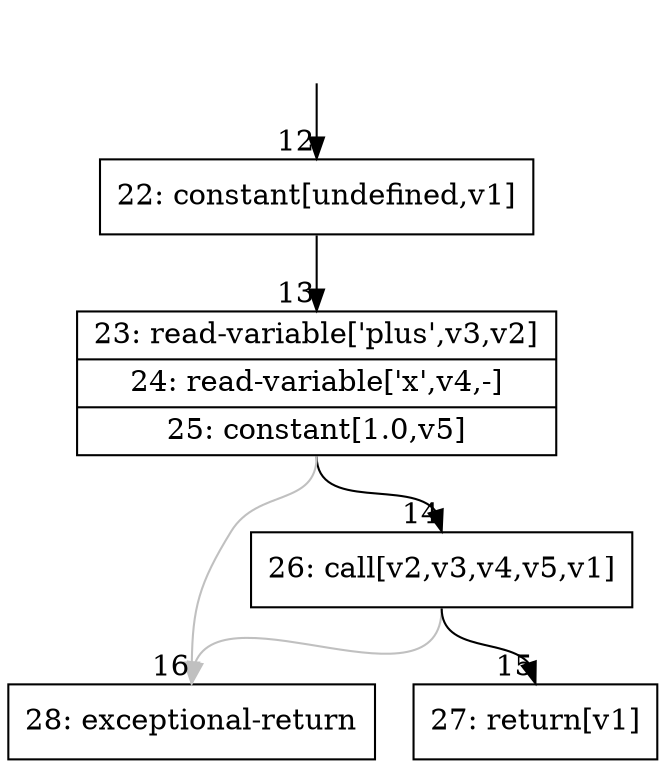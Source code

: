 digraph {
rankdir="TD"
BB_entry2[shape=none,label=""];
BB_entry2 -> BB12 [tailport=s, headport=n, headlabel="    12"]
BB12 [shape=record label="{22: constant[undefined,v1]}" ] 
BB12 -> BB13 [tailport=s, headport=n, headlabel="      13"]
BB13 [shape=record label="{23: read-variable['plus',v3,v2]|24: read-variable['x',v4,-]|25: constant[1.0,v5]}" ] 
BB13 -> BB14 [tailport=s, headport=n, headlabel="      14"]
BB13 -> BB16 [tailport=s, headport=n, color=gray, headlabel="      16"]
BB14 [shape=record label="{26: call[v2,v3,v4,v5,v1]}" ] 
BB14 -> BB15 [tailport=s, headport=n, headlabel="      15"]
BB14 -> BB16 [tailport=s, headport=n, color=gray]
BB15 [shape=record label="{27: return[v1]}" ] 
BB16 [shape=record label="{28: exceptional-return}" ] 
}

